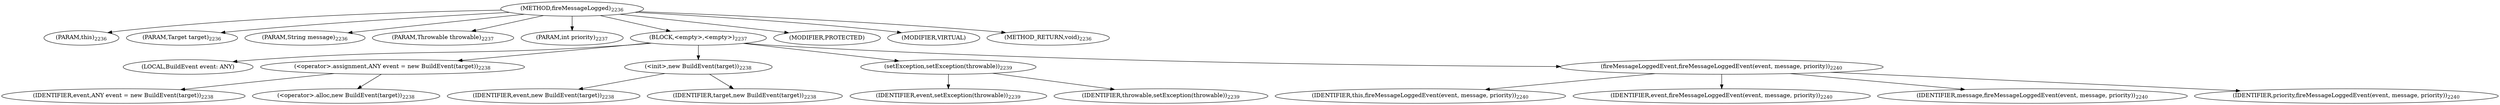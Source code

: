 digraph "fireMessageLogged" {  
"3693" [label = <(METHOD,fireMessageLogged)<SUB>2236</SUB>> ]
"245" [label = <(PARAM,this)<SUB>2236</SUB>> ]
"3694" [label = <(PARAM,Target target)<SUB>2236</SUB>> ]
"3695" [label = <(PARAM,String message)<SUB>2236</SUB>> ]
"3696" [label = <(PARAM,Throwable throwable)<SUB>2237</SUB>> ]
"3697" [label = <(PARAM,int priority)<SUB>2237</SUB>> ]
"3698" [label = <(BLOCK,&lt;empty&gt;,&lt;empty&gt;)<SUB>2237</SUB>> ]
"243" [label = <(LOCAL,BuildEvent event: ANY)> ]
"3699" [label = <(&lt;operator&gt;.assignment,ANY event = new BuildEvent(target))<SUB>2238</SUB>> ]
"3700" [label = <(IDENTIFIER,event,ANY event = new BuildEvent(target))<SUB>2238</SUB>> ]
"3701" [label = <(&lt;operator&gt;.alloc,new BuildEvent(target))<SUB>2238</SUB>> ]
"3702" [label = <(&lt;init&gt;,new BuildEvent(target))<SUB>2238</SUB>> ]
"242" [label = <(IDENTIFIER,event,new BuildEvent(target))<SUB>2238</SUB>> ]
"3703" [label = <(IDENTIFIER,target,new BuildEvent(target))<SUB>2238</SUB>> ]
"3704" [label = <(setException,setException(throwable))<SUB>2239</SUB>> ]
"3705" [label = <(IDENTIFIER,event,setException(throwable))<SUB>2239</SUB>> ]
"3706" [label = <(IDENTIFIER,throwable,setException(throwable))<SUB>2239</SUB>> ]
"3707" [label = <(fireMessageLoggedEvent,fireMessageLoggedEvent(event, message, priority))<SUB>2240</SUB>> ]
"244" [label = <(IDENTIFIER,this,fireMessageLoggedEvent(event, message, priority))<SUB>2240</SUB>> ]
"3708" [label = <(IDENTIFIER,event,fireMessageLoggedEvent(event, message, priority))<SUB>2240</SUB>> ]
"3709" [label = <(IDENTIFIER,message,fireMessageLoggedEvent(event, message, priority))<SUB>2240</SUB>> ]
"3710" [label = <(IDENTIFIER,priority,fireMessageLoggedEvent(event, message, priority))<SUB>2240</SUB>> ]
"3711" [label = <(MODIFIER,PROTECTED)> ]
"3712" [label = <(MODIFIER,VIRTUAL)> ]
"3713" [label = <(METHOD_RETURN,void)<SUB>2236</SUB>> ]
  "3693" -> "245" 
  "3693" -> "3694" 
  "3693" -> "3695" 
  "3693" -> "3696" 
  "3693" -> "3697" 
  "3693" -> "3698" 
  "3693" -> "3711" 
  "3693" -> "3712" 
  "3693" -> "3713" 
  "3698" -> "243" 
  "3698" -> "3699" 
  "3698" -> "3702" 
  "3698" -> "3704" 
  "3698" -> "3707" 
  "3699" -> "3700" 
  "3699" -> "3701" 
  "3702" -> "242" 
  "3702" -> "3703" 
  "3704" -> "3705" 
  "3704" -> "3706" 
  "3707" -> "244" 
  "3707" -> "3708" 
  "3707" -> "3709" 
  "3707" -> "3710" 
}
